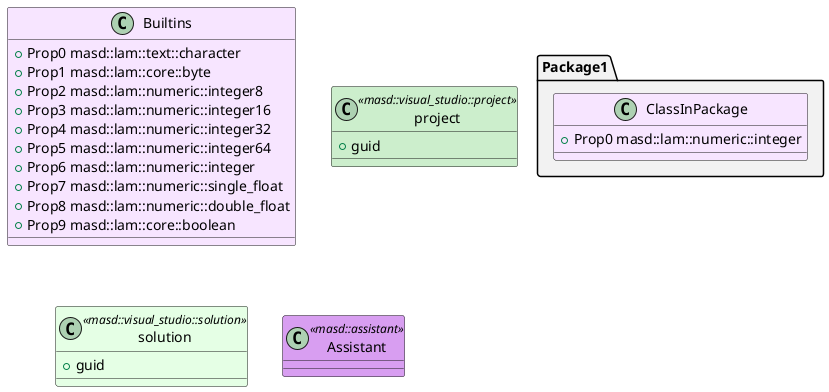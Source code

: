 @startuml
set namespaceSeparator ::
namespace Package1 #F2F2F2 {
    class ClassInPackage #F7E5FF {
        +{field} Prop0 masd::lam::numeric::integer
    }

}

class Builtins #F7E5FF {
    +{field} Prop0 masd::lam::text::character
    +{field} Prop1 masd::lam::core::byte
    +{field} Prop2 masd::lam::numeric::integer8
    +{field} Prop3 masd::lam::numeric::integer16
    +{field} Prop4 masd::lam::numeric::integer32
    +{field} Prop5 masd::lam::numeric::integer64
    +{field} Prop6 masd::lam::numeric::integer
    +{field} Prop7 masd::lam::numeric::single_float
    +{field} Prop8 masd::lam::numeric::double_float
    +{field} Prop9 masd::lam::core::boolean
}

class project <<masd::visual_studio::project>> #CCEECC {
    +{field} guid
}

class solution <<masd::visual_studio::solution>> #E5FFE5 {
    +{field} guid
}

class Assistant <<masd::assistant>> #D89EF1 {
}

@enduml
